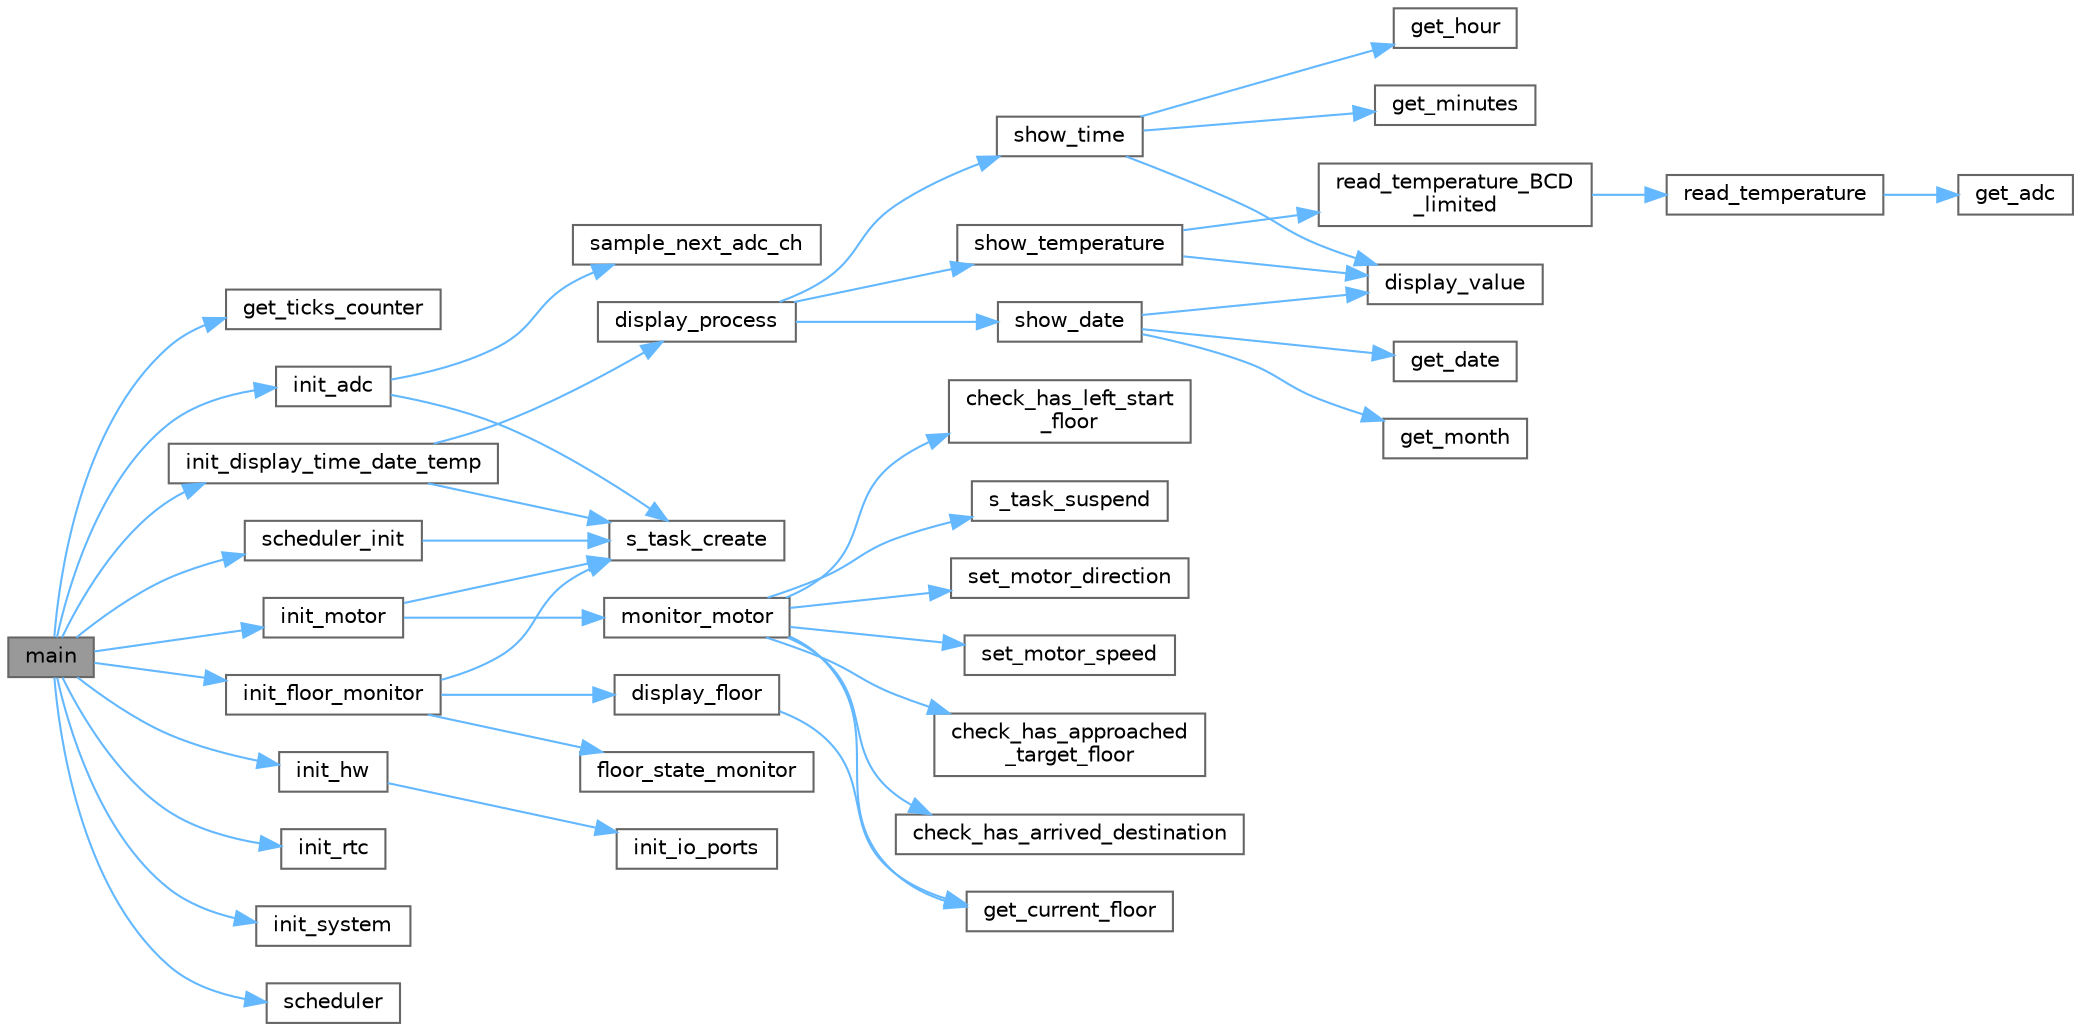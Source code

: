 digraph "main"
{
 // LATEX_PDF_SIZE
  bgcolor="transparent";
  edge [fontname=Helvetica,fontsize=10,labelfontname=Helvetica,labelfontsize=10];
  node [fontname=Helvetica,fontsize=10,shape=box,height=0.2,width=0.4];
  rankdir="LR";
  Node1 [id="Node000001",label="main",height=0.2,width=0.4,color="gray40", fillcolor="grey60", style="filled", fontcolor="black",tooltip=" "];
  Node1 -> Node2 [id="edge1_Node000001_Node000002",color="steelblue1",style="solid",tooltip=" "];
  Node2 [id="Node000002",label="get_ticks_counter",height=0.2,width=0.4,color="grey40", fillcolor="white", style="filled",URL="$timer_8c.html#a1a5b52c1e5e4f30bdd56f4d82e29adba",tooltip=" "];
  Node1 -> Node3 [id="edge2_Node000001_Node000003",color="steelblue1",style="solid",tooltip=" "];
  Node3 [id="Node000003",label="init_adc",height=0.2,width=0.4,color="grey40", fillcolor="white", style="filled",URL="$adc_8c.html#a3d7b3a08f92c17af6f1729e423a8e138",tooltip=" "];
  Node3 -> Node4 [id="edge3_Node000003_Node000004",color="steelblue1",style="solid",tooltip=" "];
  Node4 [id="Node000004",label="s_task_create",height=0.2,width=0.4,color="grey40", fillcolor="white", style="filled",URL="$scheduler_8c.html#aa30bd78cb4f99124163a56d65a6cf27f",tooltip=" "];
  Node3 -> Node5 [id="edge4_Node000003_Node000005",color="steelblue1",style="solid",tooltip=" "];
  Node5 [id="Node000005",label="sample_next_adc_ch",height=0.2,width=0.4,color="grey40", fillcolor="white", style="filled",URL="$adc_8c.html#ac2d58b025767123cfdabb5d8ffac1d3f",tooltip=" "];
  Node1 -> Node6 [id="edge5_Node000001_Node000006",color="steelblue1",style="solid",tooltip=" "];
  Node6 [id="Node000006",label="init_display_time_date_temp",height=0.2,width=0.4,color="grey40", fillcolor="white", style="filled",URL="$display__time__date__temp_8c.html#a08d88c70d567692f6f4900a3842eda5a",tooltip="Initialize and start the task."];
  Node6 -> Node7 [id="edge6_Node000006_Node000007",color="steelblue1",style="solid",tooltip=" "];
  Node7 [id="Node000007",label="display_process",height=0.2,width=0.4,color="grey40", fillcolor="white", style="filled",URL="$display__time__date__temp_8c.html#a623676cea54e765bc09b0150f9f11ee3",tooltip="Task that cycles through and displays time, date, and temperature."];
  Node7 -> Node8 [id="edge7_Node000007_Node000008",color="steelblue1",style="solid",tooltip=" "];
  Node8 [id="Node000008",label="show_date",height=0.2,width=0.4,color="grey40", fillcolor="white", style="filled",URL="$display__time__date__temp_8c.html#ac509fb687538ef74425d0afa4758e349",tooltip="Display the current date in (DD MM) format."];
  Node8 -> Node9 [id="edge8_Node000008_Node000009",color="steelblue1",style="solid",tooltip=" "];
  Node9 [id="Node000009",label="display_value",height=0.2,width=0.4,color="grey40", fillcolor="white", style="filled",URL="$display__time__date__temp_8c.html#a1c3320d2f19fbf616c4be1c441dceb0b",tooltip="Display a 2-digit value across two 7-segment displays."];
  Node8 -> Node10 [id="edge9_Node000008_Node000010",color="steelblue1",style="solid",tooltip=" "];
  Node10 [id="Node000010",label="get_date",height=0.2,width=0.4,color="grey40", fillcolor="white", style="filled",URL="$ds1307_8c.html#a8caf51269a00dcd8d51c4f0118543abf",tooltip="Get the date in BCD format."];
  Node8 -> Node11 [id="edge10_Node000008_Node000011",color="steelblue1",style="solid",tooltip=" "];
  Node11 [id="Node000011",label="get_month",height=0.2,width=0.4,color="grey40", fillcolor="white", style="filled",URL="$ds1307_8c.html#a2652d27e01e91f3af49843b6dbecd240",tooltip="Get the month in BCD format."];
  Node7 -> Node12 [id="edge11_Node000007_Node000012",color="steelblue1",style="solid",tooltip=" "];
  Node12 [id="Node000012",label="show_temperature",height=0.2,width=0.4,color="grey40", fillcolor="white", style="filled",URL="$display__time__date__temp_8c.html#aedcec35a740c8a26d4d07a7e0e80ba14",tooltip="Display the current temperature in (TT dC) format."];
  Node12 -> Node9 [id="edge12_Node000012_Node000009",color="steelblue1",style="solid",tooltip=" "];
  Node12 -> Node13 [id="edge13_Node000012_Node000013",color="steelblue1",style="solid",tooltip=" "];
  Node13 [id="Node000013",label="read_temperature_BCD\l_limited",height=0.2,width=0.4,color="grey40", fillcolor="white", style="filled",URL="$tempr_8c.html#ae4bae2d28c2da41a357799d6387d0eaa",tooltip="Get the temperature in BCD format limited to 2 digits."];
  Node13 -> Node14 [id="edge14_Node000013_Node000014",color="steelblue1",style="solid",tooltip=" "];
  Node14 [id="Node000014",label="read_temperature",height=0.2,width=0.4,color="grey40", fillcolor="white", style="filled",URL="$tempr_8c.html#aed59bb30213aec95f169ab0215d017a3",tooltip="Get the temperature."];
  Node14 -> Node15 [id="edge15_Node000014_Node000015",color="steelblue1",style="solid",tooltip=" "];
  Node15 [id="Node000015",label="get_adc",height=0.2,width=0.4,color="grey40", fillcolor="white", style="filled",URL="$adc_8c.html#a038789a6edd6437f57cb5fcd50537611",tooltip=" "];
  Node7 -> Node16 [id="edge16_Node000007_Node000016",color="steelblue1",style="solid",tooltip=" "];
  Node16 [id="Node000016",label="show_time",height=0.2,width=0.4,color="grey40", fillcolor="white", style="filled",URL="$display__time__date__temp_8c.html#a60628b78e24af29bb233c390d51385ce",tooltip="Display the current time in (HH:MM) format."];
  Node16 -> Node9 [id="edge17_Node000016_Node000009",color="steelblue1",style="solid",tooltip=" "];
  Node16 -> Node17 [id="edge18_Node000016_Node000017",color="steelblue1",style="solid",tooltip=" "];
  Node17 [id="Node000017",label="get_hour",height=0.2,width=0.4,color="grey40", fillcolor="white", style="filled",URL="$ds1307_8c.html#ac584d2e0b9c3313f3962e20e33da09e9",tooltip="Get the hour in BCD format."];
  Node16 -> Node18 [id="edge19_Node000016_Node000018",color="steelblue1",style="solid",tooltip=" "];
  Node18 [id="Node000018",label="get_minutes",height=0.2,width=0.4,color="grey40", fillcolor="white", style="filled",URL="$ds1307_8c.html#a186119669a4f58641ff4fbb96c90c580",tooltip="Get the minutes in BCD format."];
  Node6 -> Node4 [id="edge20_Node000006_Node000004",color="steelblue1",style="solid",tooltip=" "];
  Node1 -> Node19 [id="edge21_Node000001_Node000019",color="steelblue1",style="solid",tooltip=" "];
  Node19 [id="Node000019",label="init_floor_monitor",height=0.2,width=0.4,color="grey40", fillcolor="white", style="filled",URL="$floor_8c.html#af2aa45cd3f888a21f47b3d4ae6c5bb30",tooltip="Initializes a task that monitors the floor state."];
  Node19 -> Node20 [id="edge22_Node000019_Node000020",color="steelblue1",style="solid",tooltip=" "];
  Node20 [id="Node000020",label="display_floor",height=0.2,width=0.4,color="grey40", fillcolor="white", style="filled",URL="$floor_8c.html#ad91d36598ad3d769bd79f51d77874a95",tooltip="Task retrieves global floor state and displays it to 7-segment display."];
  Node20 -> Node21 [id="edge23_Node000020_Node000021",color="steelblue1",style="solid",tooltip=" "];
  Node21 [id="Node000021",label="get_current_floor",height=0.2,width=0.4,color="grey40", fillcolor="white", style="filled",URL="$floor_8c.html#a8a2a209f2ca5bf6690bf4f1cc44159f4",tooltip="Get the current floor."];
  Node19 -> Node22 [id="edge24_Node000019_Node000022",color="steelblue1",style="solid",tooltip=" "];
  Node22 [id="Node000022",label="floor_state_monitor",height=0.2,width=0.4,color="grey40", fillcolor="white", style="filled",URL="$floor_8c.html#a7c9cea41973dd3f1e9f0f2505523bb54",tooltip="Task that monitors the floor stop switches and updates global floor state."];
  Node19 -> Node4 [id="edge25_Node000019_Node000004",color="steelblue1",style="solid",tooltip=" "];
  Node1 -> Node23 [id="edge26_Node000001_Node000023",color="steelblue1",style="solid",tooltip=" "];
  Node23 [id="Node000023",label="init_hw",height=0.2,width=0.4,color="grey40", fillcolor="white", style="filled",URL="$hardware_8c.html#ac0c1407730bec27bc6bae4780714bac3",tooltip=" "];
  Node23 -> Node24 [id="edge27_Node000023_Node000024",color="steelblue1",style="solid",tooltip=" "];
  Node24 [id="Node000024",label="init_io_ports",height=0.2,width=0.4,color="grey40", fillcolor="white", style="filled",URL="$hardware_8c.html#af6081e1ab71579b394b3d5cf6dd8e02c",tooltip="Function to setup all IOs."];
  Node1 -> Node25 [id="edge28_Node000001_Node000025",color="steelblue1",style="solid",tooltip=" "];
  Node25 [id="Node000025",label="init_motor",height=0.2,width=0.4,color="grey40", fillcolor="white", style="filled",URL="$motor_8c.html#a10f8eee1390e28e414927e87161afb6d",tooltip="Initializes the motor task but does not activate it initially."];
  Node25 -> Node26 [id="edge29_Node000025_Node000026",color="steelblue1",style="solid",tooltip=" "];
  Node26 [id="Node000026",label="monitor_motor",height=0.2,width=0.4,color="grey40", fillcolor="white", style="filled",URL="$motor_8c.html#abe79058298b250a2532f374868df320c",tooltip="Monitors and adjusts the motor's speed and direction in real-time."];
  Node26 -> Node27 [id="edge30_Node000026_Node000027",color="steelblue1",style="solid",tooltip=" "];
  Node27 [id="Node000027",label="check_has_approached\l_target_floor",height=0.2,width=0.4,color="grey40", fillcolor="white", style="filled",URL="$motor_8c.html#a288cbec26c70115d24279402a9f7346e",tooltip="Checks if the motor is approaching the target floor."];
  Node26 -> Node28 [id="edge31_Node000026_Node000028",color="steelblue1",style="solid",tooltip=" "];
  Node28 [id="Node000028",label="check_has_arrived_destination",height=0.2,width=0.4,color="grey40", fillcolor="white", style="filled",URL="$motor_8c.html#a01522890a013e98379a4efd5cb7afa7d",tooltip="Checks if the motor has reached the target floor."];
  Node26 -> Node29 [id="edge32_Node000026_Node000029",color="steelblue1",style="solid",tooltip=" "];
  Node29 [id="Node000029",label="check_has_left_start\l_floor",height=0.2,width=0.4,color="grey40", fillcolor="white", style="filled",URL="$motor_8c.html#a83ad2db7cf38e8a3eb2525bc10945afe",tooltip="Checks if the motor has left the starting floor."];
  Node26 -> Node21 [id="edge33_Node000026_Node000021",color="steelblue1",style="solid",tooltip=" "];
  Node26 -> Node30 [id="edge34_Node000026_Node000030",color="steelblue1",style="solid",tooltip=" "];
  Node30 [id="Node000030",label="s_task_suspend",height=0.2,width=0.4,color="grey40", fillcolor="white", style="filled",URL="$scheduler_8c.html#a565b464dbec53eacf8d7099fefa0ad72",tooltip=" "];
  Node26 -> Node31 [id="edge35_Node000026_Node000031",color="steelblue1",style="solid",tooltip=" "];
  Node31 [id="Node000031",label="set_motor_direction",height=0.2,width=0.4,color="grey40", fillcolor="white", style="filled",URL="$motor_8c.html#a4dd464f02b377f321131a3f4c05358ac",tooltip="Sets the motor's direction to move up, down, or stay idle."];
  Node26 -> Node32 [id="edge36_Node000026_Node000032",color="steelblue1",style="solid",tooltip=" "];
  Node32 [id="Node000032",label="set_motor_speed",height=0.2,width=0.4,color="grey40", fillcolor="white", style="filled",URL="$motor_8c.html#ad75a31e61a2159c683a87c446c1d5dcb",tooltip="Sets the motor's speed to fast, slow, or stop."];
  Node25 -> Node4 [id="edge37_Node000025_Node000004",color="steelblue1",style="solid",tooltip=" "];
  Node1 -> Node33 [id="edge38_Node000001_Node000033",color="steelblue1",style="solid",tooltip=" "];
  Node33 [id="Node000033",label="init_rtc",height=0.2,width=0.4,color="grey40", fillcolor="white", style="filled",URL="$ds1307_8c.html#ad4e073adeb5e25eea921a7a16a1d807e",tooltip="Initializes the DS1307 and sets the required register values."];
  Node1 -> Node34 [id="edge39_Node000001_Node000034",color="steelblue1",style="solid",tooltip=" "];
  Node34 [id="Node000034",label="init_system",height=0.2,width=0.4,color="grey40", fillcolor="white", style="filled",URL="$system_8c.html#afd9e8417963fd82807b7069e7ec00dcb",tooltip=" "];
  Node1 -> Node35 [id="edge40_Node000001_Node000035",color="steelblue1",style="solid",tooltip=" "];
  Node35 [id="Node000035",label="scheduler",height=0.2,width=0.4,color="grey40", fillcolor="white", style="filled",URL="$scheduler_8c.html#a9fa00b0be5d3c4781048861e2506eb63",tooltip=" "];
  Node1 -> Node36 [id="edge41_Node000001_Node000036",color="steelblue1",style="solid",tooltip=" "];
  Node36 [id="Node000036",label="scheduler_init",height=0.2,width=0.4,color="grey40", fillcolor="white", style="filled",URL="$scheduler_8c.html#a9e691eab2c26becb246e80421cfdd571",tooltip=" "];
  Node36 -> Node4 [id="edge42_Node000036_Node000004",color="steelblue1",style="solid",tooltip=" "];
}
